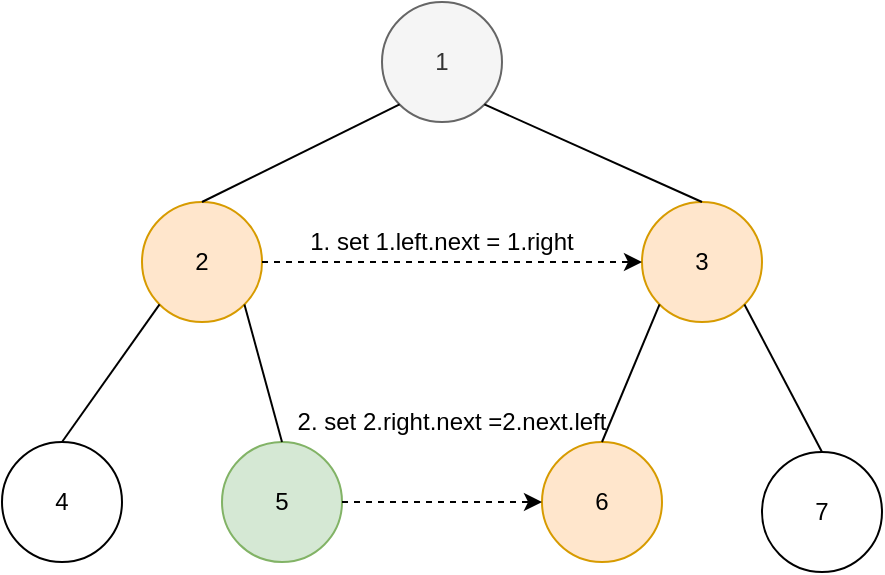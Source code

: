 <mxfile version="12.7.9" type="device"><diagram id="ehy1YumnK2pzZl90VwLe" name="Page-1"><mxGraphModel dx="1038" dy="548" grid="1" gridSize="10" guides="1" tooltips="1" connect="1" arrows="1" fold="1" page="1" pageScale="1" pageWidth="827" pageHeight="1169" math="0" shadow="0"><root><mxCell id="0"/><mxCell id="1" parent="0"/><mxCell id="55qf2AlRH-_GHoqn7zpt-1" value="1" style="ellipse;whiteSpace=wrap;html=1;aspect=fixed;fillColor=#f5f5f5;strokeColor=#666666;fontColor=#333333;" parent="1" vertex="1"><mxGeometry x="290" y="300" width="60" height="60" as="geometry"/></mxCell><mxCell id="55qf2AlRH-_GHoqn7zpt-2" value="2" style="ellipse;whiteSpace=wrap;html=1;aspect=fixed;fillColor=#ffe6cc;strokeColor=#d79b00;" parent="1" vertex="1"><mxGeometry x="170" y="400" width="60" height="60" as="geometry"/></mxCell><mxCell id="55qf2AlRH-_GHoqn7zpt-4" value="3" style="ellipse;whiteSpace=wrap;html=1;aspect=fixed;fillColor=#ffe6cc;strokeColor=#d79b00;" parent="1" vertex="1"><mxGeometry x="420" y="400" width="60" height="60" as="geometry"/></mxCell><mxCell id="55qf2AlRH-_GHoqn7zpt-5" value="4" style="ellipse;whiteSpace=wrap;html=1;aspect=fixed;" parent="1" vertex="1"><mxGeometry x="100" y="520" width="60" height="60" as="geometry"/></mxCell><mxCell id="55qf2AlRH-_GHoqn7zpt-6" value="5" style="ellipse;whiteSpace=wrap;html=1;aspect=fixed;fillColor=#d5e8d4;strokeColor=#82b366;" parent="1" vertex="1"><mxGeometry x="210" y="520" width="60" height="60" as="geometry"/></mxCell><mxCell id="55qf2AlRH-_GHoqn7zpt-8" value="" style="endArrow=none;html=1;entryX=1;entryY=1;entryDx=0;entryDy=0;exitX=0.5;exitY=0;exitDx=0;exitDy=0;" parent="1" source="55qf2AlRH-_GHoqn7zpt-4" target="55qf2AlRH-_GHoqn7zpt-1" edge="1"><mxGeometry width="50" height="50" relative="1" as="geometry"><mxPoint x="390" y="460" as="sourcePoint"/><mxPoint x="380" y="390" as="targetPoint"/></mxGeometry></mxCell><mxCell id="55qf2AlRH-_GHoqn7zpt-9" value="" style="endArrow=none;html=1;entryX=0;entryY=1;entryDx=0;entryDy=0;exitX=0.5;exitY=0;exitDx=0;exitDy=0;" parent="1" source="55qf2AlRH-_GHoqn7zpt-2" target="55qf2AlRH-_GHoqn7zpt-1" edge="1"><mxGeometry width="50" height="50" relative="1" as="geometry"><mxPoint x="100" y="390" as="sourcePoint"/><mxPoint x="150" y="340" as="targetPoint"/><Array as="points"/></mxGeometry></mxCell><mxCell id="55qf2AlRH-_GHoqn7zpt-11" value="" style="endArrow=none;html=1;entryX=0;entryY=1;entryDx=0;entryDy=0;exitX=0.5;exitY=0;exitDx=0;exitDy=0;" parent="1" source="55qf2AlRH-_GHoqn7zpt-5" target="55qf2AlRH-_GHoqn7zpt-2" edge="1"><mxGeometry width="50" height="50" relative="1" as="geometry"><mxPoint x="130" y="530" as="sourcePoint"/><mxPoint x="208.787" y="471.213" as="targetPoint"/><Array as="points"/></mxGeometry></mxCell><mxCell id="55qf2AlRH-_GHoqn7zpt-13" value="" style="endArrow=none;html=1;entryX=1;entryY=1;entryDx=0;entryDy=0;exitX=0.5;exitY=0;exitDx=0;exitDy=0;" parent="1" source="55qf2AlRH-_GHoqn7zpt-6" target="55qf2AlRH-_GHoqn7zpt-2" edge="1"><mxGeometry width="50" height="50" relative="1" as="geometry"><mxPoint x="140" y="540" as="sourcePoint"/><mxPoint x="208.787" y="471.213" as="targetPoint"/><Array as="points"/></mxGeometry></mxCell><mxCell id="55qf2AlRH-_GHoqn7zpt-14" value="6" style="ellipse;whiteSpace=wrap;html=1;aspect=fixed;fillColor=#ffe6cc;strokeColor=#d79b00;" parent="1" vertex="1"><mxGeometry x="370" y="520" width="60" height="60" as="geometry"/></mxCell><mxCell id="55qf2AlRH-_GHoqn7zpt-15" value="7" style="ellipse;whiteSpace=wrap;html=1;aspect=fixed;" parent="1" vertex="1"><mxGeometry x="480" y="525" width="60" height="60" as="geometry"/></mxCell><mxCell id="55qf2AlRH-_GHoqn7zpt-16" value="" style="endArrow=none;html=1;entryX=0;entryY=1;entryDx=0;entryDy=0;exitX=0.5;exitY=0;exitDx=0;exitDy=0;" parent="1" source="55qf2AlRH-_GHoqn7zpt-14" target="55qf2AlRH-_GHoqn7zpt-4" edge="1"><mxGeometry width="50" height="50" relative="1" as="geometry"><mxPoint x="330" y="538.79" as="sourcePoint"/><mxPoint x="398.787" y="470.003" as="targetPoint"/><Array as="points"/></mxGeometry></mxCell><mxCell id="55qf2AlRH-_GHoqn7zpt-17" value="" style="endArrow=none;html=1;entryX=1;entryY=1;entryDx=0;entryDy=0;exitX=0.5;exitY=0;exitDx=0;exitDy=0;" parent="1" source="55qf2AlRH-_GHoqn7zpt-15" target="55qf2AlRH-_GHoqn7zpt-4" edge="1"><mxGeometry width="50" height="50" relative="1" as="geometry"><mxPoint x="340" y="548.79" as="sourcePoint"/><mxPoint x="441.213" y="470.003" as="targetPoint"/><Array as="points"/></mxGeometry></mxCell><object label="" id="55qf2AlRH-_GHoqn7zpt-22"><mxCell style="endArrow=classic;html=1;entryX=0;entryY=0.5;entryDx=0;entryDy=0;exitX=1;exitY=0.5;exitDx=0;exitDy=0;dashed=1;" parent="1" source="55qf2AlRH-_GHoqn7zpt-2" target="55qf2AlRH-_GHoqn7zpt-4" edge="1"><mxGeometry width="50" height="50" relative="1" as="geometry"><mxPoint x="230" y="435" as="sourcePoint"/><mxPoint x="290" y="425" as="targetPoint"/></mxGeometry></mxCell></object><mxCell id="55qf2AlRH-_GHoqn7zpt-23" value="" style="endArrow=classic;html=1;exitX=1;exitY=0.5;exitDx=0;exitDy=0;dashed=1;entryX=0;entryY=0.5;entryDx=0;entryDy=0;" parent="1" source="55qf2AlRH-_GHoqn7zpt-6" target="55qf2AlRH-_GHoqn7zpt-14" edge="1"><mxGeometry width="50" height="50" relative="1" as="geometry"><mxPoint x="280" y="549.5" as="sourcePoint"/><mxPoint x="340" y="550" as="targetPoint"/></mxGeometry></mxCell><mxCell id="55qf2AlRH-_GHoqn7zpt-27" value="1. set 1.left.next = 1.right" style="text;html=1;strokeColor=none;fillColor=none;align=center;verticalAlign=middle;whiteSpace=wrap;rounded=0;" parent="1" vertex="1"><mxGeometry x="235" y="410" width="170" height="20" as="geometry"/></mxCell><mxCell id="55qf2AlRH-_GHoqn7zpt-29" value="2. set 2.right.next =2.next.left" style="text;html=1;strokeColor=none;fillColor=none;align=center;verticalAlign=middle;whiteSpace=wrap;rounded=0;" parent="1" vertex="1"><mxGeometry x="230" y="500" width="190" height="20" as="geometry"/></mxCell></root></mxGraphModel></diagram></mxfile>